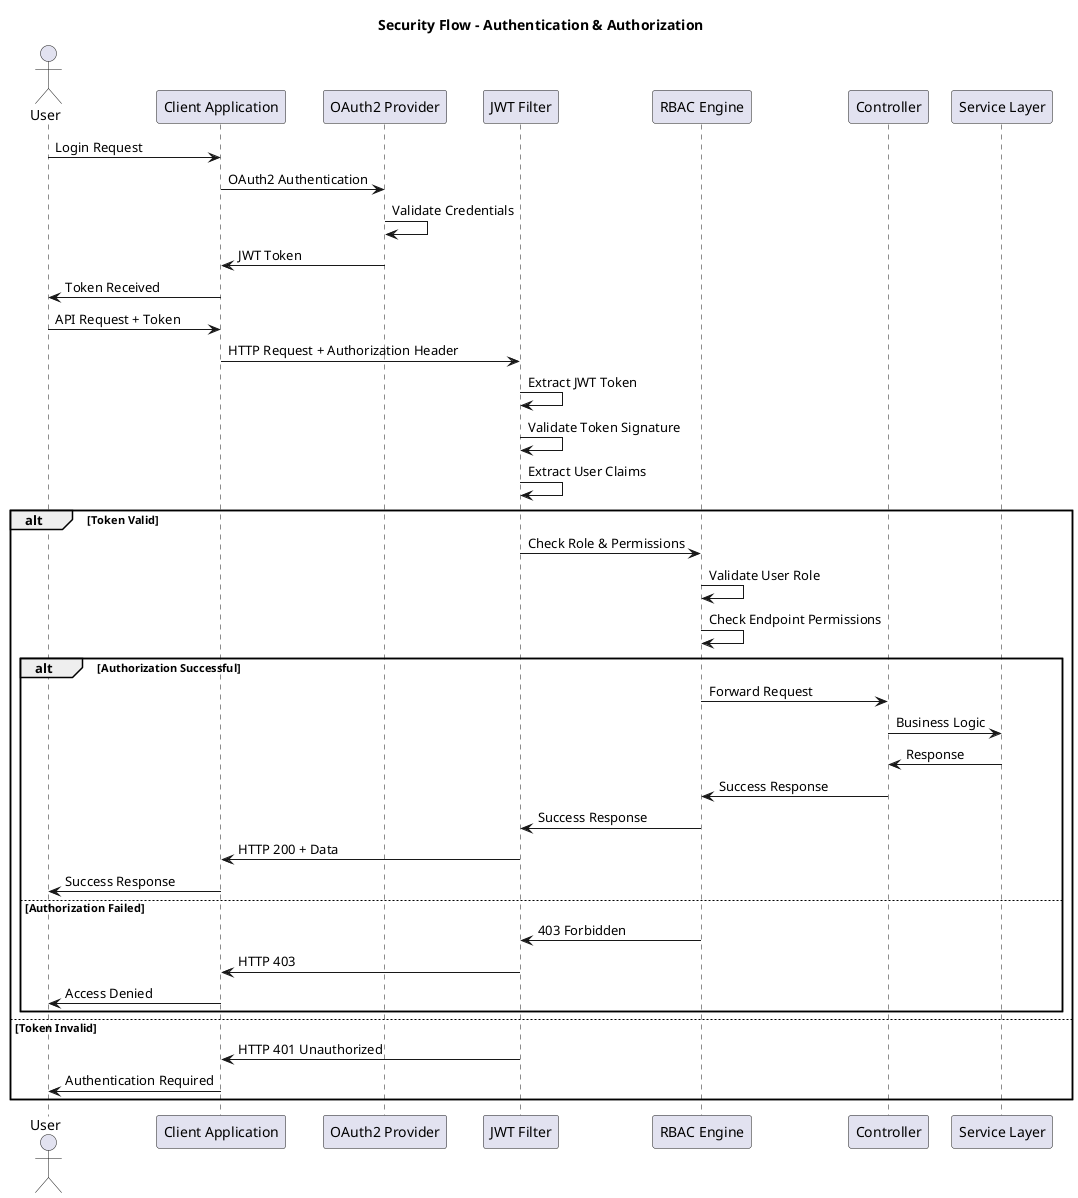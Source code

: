 @startuml security_flow
title Security Flow - Authentication & Authorization

actor User
participant "Client Application" as client
participant "OAuth2 Provider" as oauth2
participant "JWT Filter" as jwt_filter
participant "RBAC Engine" as rbac
participant "Controller" as controller
participant "Service Layer" as service

User -> client : Login Request
client -> oauth2 : OAuth2 Authentication
oauth2 -> oauth2 : Validate Credentials
oauth2 -> client : JWT Token
client -> User : Token Received

User -> client : API Request + Token
client -> jwt_filter : HTTP Request + Authorization Header
jwt_filter -> jwt_filter : Extract JWT Token
jwt_filter -> jwt_filter : Validate Token Signature
jwt_filter -> jwt_filter : Extract User Claims

alt Token Valid
  jwt_filter -> rbac : Check Role & Permissions
  rbac -> rbac : Validate User Role
  rbac -> rbac : Check Endpoint Permissions
  
  alt Authorization Successful
    rbac -> controller : Forward Request
    controller -> service : Business Logic
    service -> controller : Response
    controller -> rbac : Success Response
    rbac -> jwt_filter : Success Response
    jwt_filter -> client : HTTP 200 + Data
    client -> User : Success Response
  else Authorization Failed
    rbac -> jwt_filter : 403 Forbidden
    jwt_filter -> client : HTTP 403
    client -> User : Access Denied
  end
else Token Invalid
  jwt_filter -> client : HTTP 401 Unauthorized
  client -> User : Authentication Required
end

@enduml